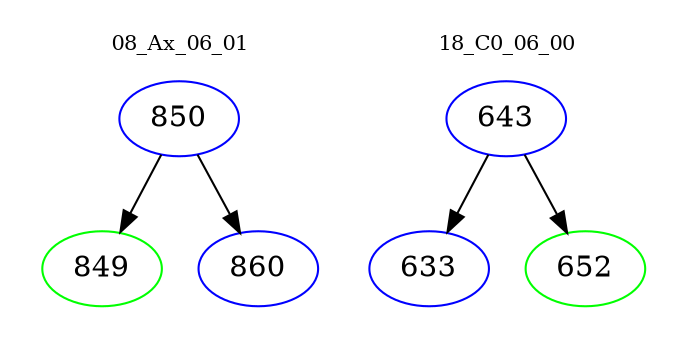 digraph{
subgraph cluster_0 {
color = white
label = "08_Ax_06_01";
fontsize=10;
T0_850 [label="850", color="blue"]
T0_850 -> T0_849 [color="black"]
T0_849 [label="849", color="green"]
T0_850 -> T0_860 [color="black"]
T0_860 [label="860", color="blue"]
}
subgraph cluster_1 {
color = white
label = "18_C0_06_00";
fontsize=10;
T1_643 [label="643", color="blue"]
T1_643 -> T1_633 [color="black"]
T1_633 [label="633", color="blue"]
T1_643 -> T1_652 [color="black"]
T1_652 [label="652", color="green"]
}
}
